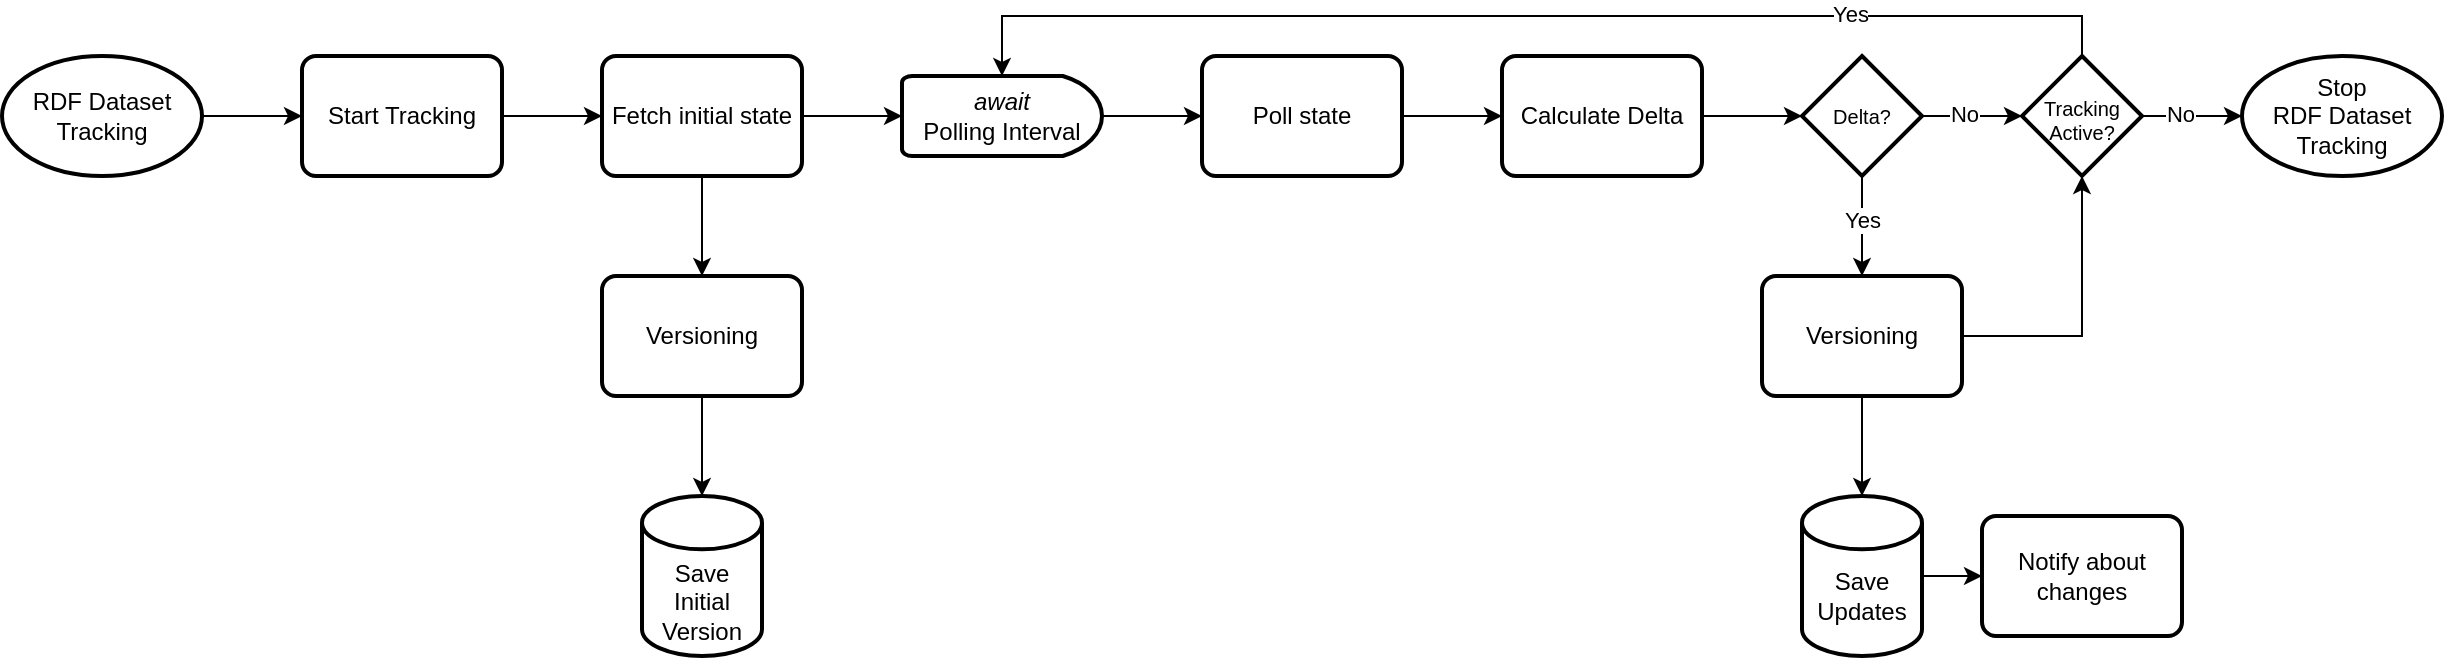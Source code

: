 <mxfile version="25.0.3">
  <diagram name="Page-1" id="R9HQ_qKddKDX3Kk3ESWT">
    <mxGraphModel dx="984" dy="659" grid="1" gridSize="10" guides="1" tooltips="1" connect="1" arrows="1" fold="1" page="1" pageScale="1" pageWidth="1169" pageHeight="827" math="0" shadow="0">
      <root>
        <mxCell id="0" />
        <mxCell id="1" parent="0" />
        <mxCell id="wypb3K-UbLtuRCBKsb7N-3" style="edgeStyle=orthogonalEdgeStyle;rounded=0;orthogonalLoop=1;jettySize=auto;html=1;exitX=1;exitY=0.5;exitDx=0;exitDy=0;exitPerimeter=0;entryX=0;entryY=0.5;entryDx=0;entryDy=0;" parent="1" source="wypb3K-UbLtuRCBKsb7N-1" target="wypb3K-UbLtuRCBKsb7N-2" edge="1">
          <mxGeometry relative="1" as="geometry" />
        </mxCell>
        <mxCell id="wypb3K-UbLtuRCBKsb7N-1" value="RDF Dataset Tracking" style="strokeWidth=2;html=1;shape=mxgraph.flowchart.start_1;whiteSpace=wrap;" parent="1" vertex="1">
          <mxGeometry x="50" y="70" width="100" height="60" as="geometry" />
        </mxCell>
        <mxCell id="wypb3K-UbLtuRCBKsb7N-5" style="edgeStyle=orthogonalEdgeStyle;rounded=0;orthogonalLoop=1;jettySize=auto;html=1;exitX=1;exitY=0.5;exitDx=0;exitDy=0;entryX=0;entryY=0.5;entryDx=0;entryDy=0;" parent="1" source="wypb3K-UbLtuRCBKsb7N-2" target="wypb3K-UbLtuRCBKsb7N-4" edge="1">
          <mxGeometry relative="1" as="geometry" />
        </mxCell>
        <mxCell id="wypb3K-UbLtuRCBKsb7N-2" value="Start Tracking" style="rounded=1;whiteSpace=wrap;html=1;absoluteArcSize=1;arcSize=14;strokeWidth=2;" parent="1" vertex="1">
          <mxGeometry x="200" y="70" width="100" height="60" as="geometry" />
        </mxCell>
        <mxCell id="wypb3K-UbLtuRCBKsb7N-7" style="edgeStyle=orthogonalEdgeStyle;rounded=0;orthogonalLoop=1;jettySize=auto;html=1;exitX=0.5;exitY=1;exitDx=0;exitDy=0;entryX=0.5;entryY=0;entryDx=0;entryDy=0;" parent="1" source="wypb3K-UbLtuRCBKsb7N-4" target="fazmCxF5EDkYQtoxBGls-1" edge="1">
          <mxGeometry relative="1" as="geometry" />
        </mxCell>
        <mxCell id="wypb3K-UbLtuRCBKsb7N-9" style="edgeStyle=orthogonalEdgeStyle;rounded=0;orthogonalLoop=1;jettySize=auto;html=1;exitX=1;exitY=0.5;exitDx=0;exitDy=0;entryX=0;entryY=0.5;entryDx=0;entryDy=0;" parent="1" source="wypb3K-UbLtuRCBKsb7N-29" target="wypb3K-UbLtuRCBKsb7N-8" edge="1">
          <mxGeometry relative="1" as="geometry" />
        </mxCell>
        <mxCell id="wypb3K-UbLtuRCBKsb7N-4" value="Fetch initial state" style="rounded=1;whiteSpace=wrap;html=1;absoluteArcSize=1;arcSize=14;strokeWidth=2;" parent="1" vertex="1">
          <mxGeometry x="350" y="70" width="100" height="60" as="geometry" />
        </mxCell>
        <mxCell id="wypb3K-UbLtuRCBKsb7N-6" value="Save Initial Version" style="strokeWidth=2;html=1;shape=mxgraph.flowchart.database;whiteSpace=wrap;spacingTop=0;verticalAlign=bottom;spacingBottom=3;" parent="1" vertex="1">
          <mxGeometry x="370" y="290" width="60" height="80" as="geometry" />
        </mxCell>
        <mxCell id="wypb3K-UbLtuRCBKsb7N-12" style="edgeStyle=orthogonalEdgeStyle;rounded=0;orthogonalLoop=1;jettySize=auto;html=1;exitX=1;exitY=0.5;exitDx=0;exitDy=0;entryX=0;entryY=0.5;entryDx=0;entryDy=0;" parent="1" source="wypb3K-UbLtuRCBKsb7N-8" target="wypb3K-UbLtuRCBKsb7N-11" edge="1">
          <mxGeometry relative="1" as="geometry" />
        </mxCell>
        <mxCell id="wypb3K-UbLtuRCBKsb7N-8" value="Poll state" style="rounded=1;whiteSpace=wrap;html=1;absoluteArcSize=1;arcSize=14;strokeWidth=2;" parent="1" vertex="1">
          <mxGeometry x="650" y="70" width="100" height="60" as="geometry" />
        </mxCell>
        <mxCell id="wypb3K-UbLtuRCBKsb7N-19" style="edgeStyle=orthogonalEdgeStyle;rounded=0;orthogonalLoop=1;jettySize=auto;html=1;exitX=1;exitY=0.5;exitDx=0;exitDy=0;exitPerimeter=0;" parent="1" source="wypb3K-UbLtuRCBKsb7N-10" target="wypb3K-UbLtuRCBKsb7N-18" edge="1">
          <mxGeometry relative="1" as="geometry" />
        </mxCell>
        <mxCell id="wypb3K-UbLtuRCBKsb7N-20" value="No" style="edgeLabel;html=1;align=center;verticalAlign=middle;resizable=0;points=[];" parent="wypb3K-UbLtuRCBKsb7N-19" vertex="1" connectable="0">
          <mxGeometry x="-0.16" y="1" relative="1" as="geometry">
            <mxPoint as="offset" />
          </mxGeometry>
        </mxCell>
        <mxCell id="wypb3K-UbLtuRCBKsb7N-10" value="Delta?" style="strokeWidth=2;html=1;shape=mxgraph.flowchart.decision;whiteSpace=wrap;fontSize=10;" parent="1" vertex="1">
          <mxGeometry x="950" y="70" width="60" height="60" as="geometry" />
        </mxCell>
        <mxCell id="wypb3K-UbLtuRCBKsb7N-11" value="Calculate Delta" style="rounded=1;whiteSpace=wrap;html=1;absoluteArcSize=1;arcSize=14;strokeWidth=2;" parent="1" vertex="1">
          <mxGeometry x="800" y="70" width="100" height="60" as="geometry" />
        </mxCell>
        <mxCell id="wypb3K-UbLtuRCBKsb7N-13" style="edgeStyle=orthogonalEdgeStyle;rounded=0;orthogonalLoop=1;jettySize=auto;html=1;exitX=1;exitY=0.5;exitDx=0;exitDy=0;entryX=0;entryY=0.5;entryDx=0;entryDy=0;entryPerimeter=0;" parent="1" source="wypb3K-UbLtuRCBKsb7N-11" target="wypb3K-UbLtuRCBKsb7N-10" edge="1">
          <mxGeometry relative="1" as="geometry" />
        </mxCell>
        <mxCell id="wypb3K-UbLtuRCBKsb7N-14" value="Notify about changes" style="rounded=1;whiteSpace=wrap;html=1;absoluteArcSize=1;arcSize=14;strokeWidth=2;" parent="1" vertex="1">
          <mxGeometry x="1040" y="300" width="100" height="60" as="geometry" />
        </mxCell>
        <mxCell id="wypb3K-UbLtuRCBKsb7N-21" style="edgeStyle=orthogonalEdgeStyle;rounded=0;orthogonalLoop=1;jettySize=auto;html=1;exitX=0.5;exitY=0;exitDx=0;exitDy=0;exitPerimeter=0;entryX=0.5;entryY=0;entryDx=0;entryDy=0;entryPerimeter=0;" parent="1" source="wypb3K-UbLtuRCBKsb7N-18" target="wypb3K-UbLtuRCBKsb7N-29" edge="1">
          <mxGeometry relative="1" as="geometry" />
        </mxCell>
        <mxCell id="wypb3K-UbLtuRCBKsb7N-22" value="Yes" style="edgeLabel;html=1;align=center;verticalAlign=middle;resizable=0;points=[];" parent="wypb3K-UbLtuRCBKsb7N-21" vertex="1" connectable="0">
          <mxGeometry x="-0.539" y="-1" relative="1" as="geometry">
            <mxPoint as="offset" />
          </mxGeometry>
        </mxCell>
        <mxCell id="wypb3K-UbLtuRCBKsb7N-18" value="Tracking&lt;br&gt;Active?" style="strokeWidth=2;html=1;shape=mxgraph.flowchart.decision;whiteSpace=wrap;fontSize=10;spacingTop=4;" parent="1" vertex="1">
          <mxGeometry x="1060" y="70" width="60" height="60" as="geometry" />
        </mxCell>
        <mxCell id="wypb3K-UbLtuRCBKsb7N-23" value="Stop&lt;br&gt;RDF Dataset Tracking" style="strokeWidth=2;html=1;shape=mxgraph.flowchart.start_1;whiteSpace=wrap;" parent="1" vertex="1">
          <mxGeometry x="1170" y="70" width="100" height="60" as="geometry" />
        </mxCell>
        <mxCell id="wypb3K-UbLtuRCBKsb7N-24" style="edgeStyle=orthogonalEdgeStyle;rounded=0;orthogonalLoop=1;jettySize=auto;html=1;exitX=1;exitY=0.5;exitDx=0;exitDy=0;exitPerimeter=0;entryX=0;entryY=0.5;entryDx=0;entryDy=0;entryPerimeter=0;" parent="1" source="wypb3K-UbLtuRCBKsb7N-18" target="wypb3K-UbLtuRCBKsb7N-23" edge="1">
          <mxGeometry relative="1" as="geometry" />
        </mxCell>
        <mxCell id="wypb3K-UbLtuRCBKsb7N-25" value="No" style="edgeLabel;html=1;align=center;verticalAlign=middle;resizable=0;points=[];" parent="wypb3K-UbLtuRCBKsb7N-24" vertex="1" connectable="0">
          <mxGeometry x="-0.24" y="1" relative="1" as="geometry">
            <mxPoint as="offset" />
          </mxGeometry>
        </mxCell>
        <mxCell id="wypb3K-UbLtuRCBKsb7N-28" style="edgeStyle=orthogonalEdgeStyle;rounded=0;orthogonalLoop=1;jettySize=auto;html=1;exitX=1;exitY=0.5;exitDx=0;exitDy=0;exitPerimeter=0;entryX=0;entryY=0.5;entryDx=0;entryDy=0;" parent="1" source="wypb3K-UbLtuRCBKsb7N-26" target="wypb3K-UbLtuRCBKsb7N-14" edge="1">
          <mxGeometry relative="1" as="geometry" />
        </mxCell>
        <mxCell id="wypb3K-UbLtuRCBKsb7N-26" value="Save Updates" style="strokeWidth=2;html=1;shape=mxgraph.flowchart.database;whiteSpace=wrap;spacingTop=0;verticalAlign=bottom;spacingBottom=13;" parent="1" vertex="1">
          <mxGeometry x="950" y="290" width="60" height="80" as="geometry" />
        </mxCell>
        <mxCell id="wypb3K-UbLtuRCBKsb7N-27" style="edgeStyle=orthogonalEdgeStyle;rounded=0;orthogonalLoop=1;jettySize=auto;html=1;exitX=0.5;exitY=1;exitDx=0;exitDy=0;entryX=0.5;entryY=0;entryDx=0;entryDy=0;exitPerimeter=0;" parent="1" source="wypb3K-UbLtuRCBKsb7N-10" target="fazmCxF5EDkYQtoxBGls-3" edge="1">
          <mxGeometry relative="1" as="geometry" />
        </mxCell>
        <mxCell id="wypb3K-UbLtuRCBKsb7N-31" value="Yes" style="edgeLabel;html=1;align=center;verticalAlign=middle;resizable=0;points=[];" parent="wypb3K-UbLtuRCBKsb7N-27" vertex="1" connectable="0">
          <mxGeometry x="-0.133" relative="1" as="geometry">
            <mxPoint as="offset" />
          </mxGeometry>
        </mxCell>
        <mxCell id="wypb3K-UbLtuRCBKsb7N-30" value="" style="edgeStyle=orthogonalEdgeStyle;rounded=0;orthogonalLoop=1;jettySize=auto;html=1;exitX=1;exitY=0.5;exitDx=0;exitDy=0;entryX=0;entryY=0.5;entryDx=0;entryDy=0;" parent="1" source="wypb3K-UbLtuRCBKsb7N-4" target="wypb3K-UbLtuRCBKsb7N-29" edge="1">
          <mxGeometry relative="1" as="geometry">
            <mxPoint x="450" y="100" as="sourcePoint" />
            <mxPoint x="650" y="100" as="targetPoint" />
          </mxGeometry>
        </mxCell>
        <mxCell id="wypb3K-UbLtuRCBKsb7N-29" value="&lt;i&gt;await&lt;br&gt;&lt;/i&gt;Polling Interval" style="strokeWidth=2;html=1;shape=mxgraph.flowchart.delay;whiteSpace=wrap;" parent="1" vertex="1">
          <mxGeometry x="500" y="80" width="100" height="40" as="geometry" />
        </mxCell>
        <mxCell id="fazmCxF5EDkYQtoxBGls-2" value="" style="edgeStyle=orthogonalEdgeStyle;rounded=0;orthogonalLoop=1;jettySize=auto;html=1;" parent="1" source="fazmCxF5EDkYQtoxBGls-1" target="wypb3K-UbLtuRCBKsb7N-6" edge="1">
          <mxGeometry relative="1" as="geometry" />
        </mxCell>
        <mxCell id="fazmCxF5EDkYQtoxBGls-1" value="Versioning" style="rounded=1;whiteSpace=wrap;html=1;absoluteArcSize=1;arcSize=14;strokeWidth=2;" parent="1" vertex="1">
          <mxGeometry x="350" y="180" width="100" height="60" as="geometry" />
        </mxCell>
        <mxCell id="fazmCxF5EDkYQtoxBGls-4" value="" style="edgeStyle=orthogonalEdgeStyle;rounded=0;orthogonalLoop=1;jettySize=auto;html=1;" parent="1" source="fazmCxF5EDkYQtoxBGls-3" target="wypb3K-UbLtuRCBKsb7N-26" edge="1">
          <mxGeometry relative="1" as="geometry" />
        </mxCell>
        <mxCell id="fazmCxF5EDkYQtoxBGls-3" value="Versioning" style="rounded=1;whiteSpace=wrap;html=1;absoluteArcSize=1;arcSize=14;strokeWidth=2;" parent="1" vertex="1">
          <mxGeometry x="930" y="180" width="100" height="60" as="geometry" />
        </mxCell>
        <mxCell id="fazmCxF5EDkYQtoxBGls-5" style="edgeStyle=orthogonalEdgeStyle;rounded=0;orthogonalLoop=1;jettySize=auto;html=1;exitX=1;exitY=0.5;exitDx=0;exitDy=0;entryX=0.5;entryY=1;entryDx=0;entryDy=0;entryPerimeter=0;" parent="1" source="fazmCxF5EDkYQtoxBGls-3" target="wypb3K-UbLtuRCBKsb7N-18" edge="1">
          <mxGeometry relative="1" as="geometry" />
        </mxCell>
      </root>
    </mxGraphModel>
  </diagram>
</mxfile>
